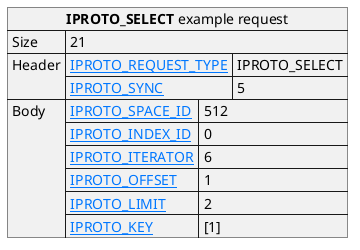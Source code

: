 @startuml

skinparam {
    HyperlinkColor #0077FF
    FontColor #313131
    BorderColor #313131
    BackgroundColor transparent
}

json "**IPROTO_SELECT** example request" as select_example {
    "Size": "21",
    "Header": {
      "[[https://tarantool.io/en/doc/latest/dev_guide/internals/iproto/keys IPROTO_REQUEST_TYPE]]": "IPROTO_SELECT",
      "[[https://tarantool.io/en/doc/latest/dev_guide/internals/iproto/keys IPROTO_SYNC]]": "5"
    },
    "Body": {
      "[[https://tarantool.io/en/doc/latest/dev_guide/internals/iproto/keys IPROTO_SPACE_ID]]": "512",
      "[[https://tarantool.io/en/doc/latest/dev_guide/internals/iproto/keys IPROTO_INDEX_ID]]": "0",
      "[[https://tarantool.io/en/doc/latest/dev_guide/internals/iproto/keys IPROTO_ITERATOR]]": "6",
      "[[https://tarantool.io/en/doc/latest/dev_guide/internals/iproto/keys IPROTO_OFFSET]]": "1",
      "[[https://tarantool.io/en/doc/latest/dev_guide/internals/iproto/keys IPROTO_LIMIT]]": "2",
      "[[https://tarantool.io/en/doc/latest/dev_guide/internals/iproto/keys IPROTO_KEY]]": "[1]"
    }
}

@enduml

